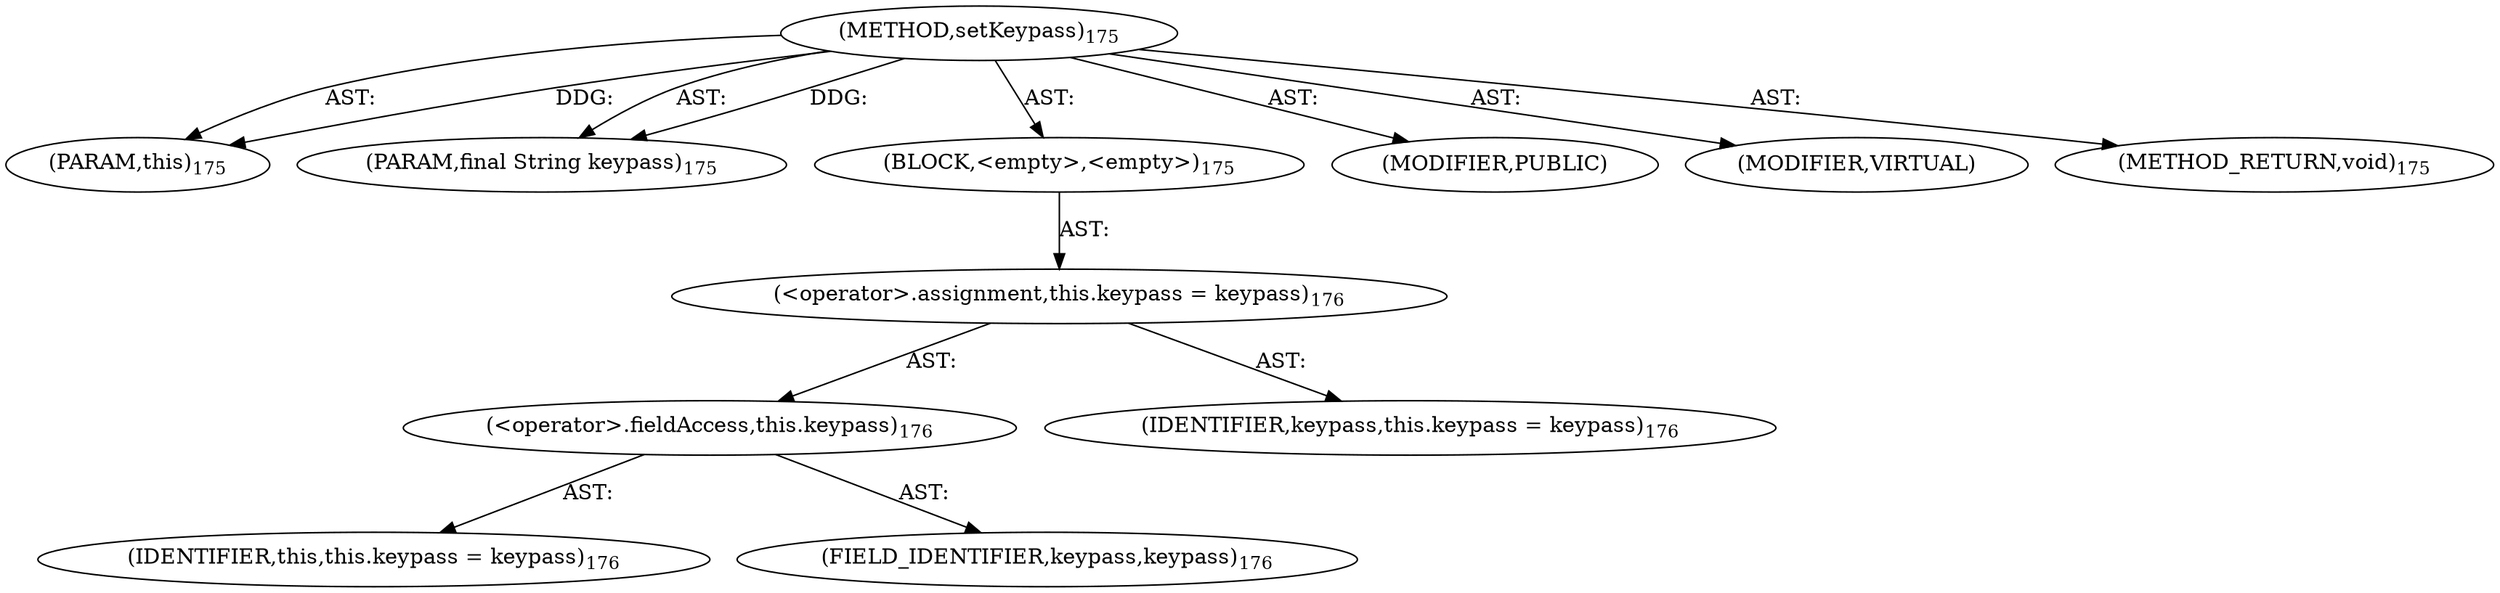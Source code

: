 digraph "setKeypass" {  
"111669149702" [label = <(METHOD,setKeypass)<SUB>175</SUB>> ]
"115964116997" [label = <(PARAM,this)<SUB>175</SUB>> ]
"115964117014" [label = <(PARAM,final String keypass)<SUB>175</SUB>> ]
"25769803782" [label = <(BLOCK,&lt;empty&gt;,&lt;empty&gt;)<SUB>175</SUB>> ]
"30064771084" [label = <(&lt;operator&gt;.assignment,this.keypass = keypass)<SUB>176</SUB>> ]
"30064771085" [label = <(&lt;operator&gt;.fieldAccess,this.keypass)<SUB>176</SUB>> ]
"68719476741" [label = <(IDENTIFIER,this,this.keypass = keypass)<SUB>176</SUB>> ]
"55834574854" [label = <(FIELD_IDENTIFIER,keypass,keypass)<SUB>176</SUB>> ]
"68719476766" [label = <(IDENTIFIER,keypass,this.keypass = keypass)<SUB>176</SUB>> ]
"133143986202" [label = <(MODIFIER,PUBLIC)> ]
"133143986203" [label = <(MODIFIER,VIRTUAL)> ]
"128849018886" [label = <(METHOD_RETURN,void)<SUB>175</SUB>> ]
  "111669149702" -> "115964116997"  [ label = "AST: "] 
  "111669149702" -> "115964117014"  [ label = "AST: "] 
  "111669149702" -> "25769803782"  [ label = "AST: "] 
  "111669149702" -> "133143986202"  [ label = "AST: "] 
  "111669149702" -> "133143986203"  [ label = "AST: "] 
  "111669149702" -> "128849018886"  [ label = "AST: "] 
  "25769803782" -> "30064771084"  [ label = "AST: "] 
  "30064771084" -> "30064771085"  [ label = "AST: "] 
  "30064771084" -> "68719476766"  [ label = "AST: "] 
  "30064771085" -> "68719476741"  [ label = "AST: "] 
  "30064771085" -> "55834574854"  [ label = "AST: "] 
  "111669149702" -> "115964116997"  [ label = "DDG: "] 
  "111669149702" -> "115964117014"  [ label = "DDG: "] 
}
